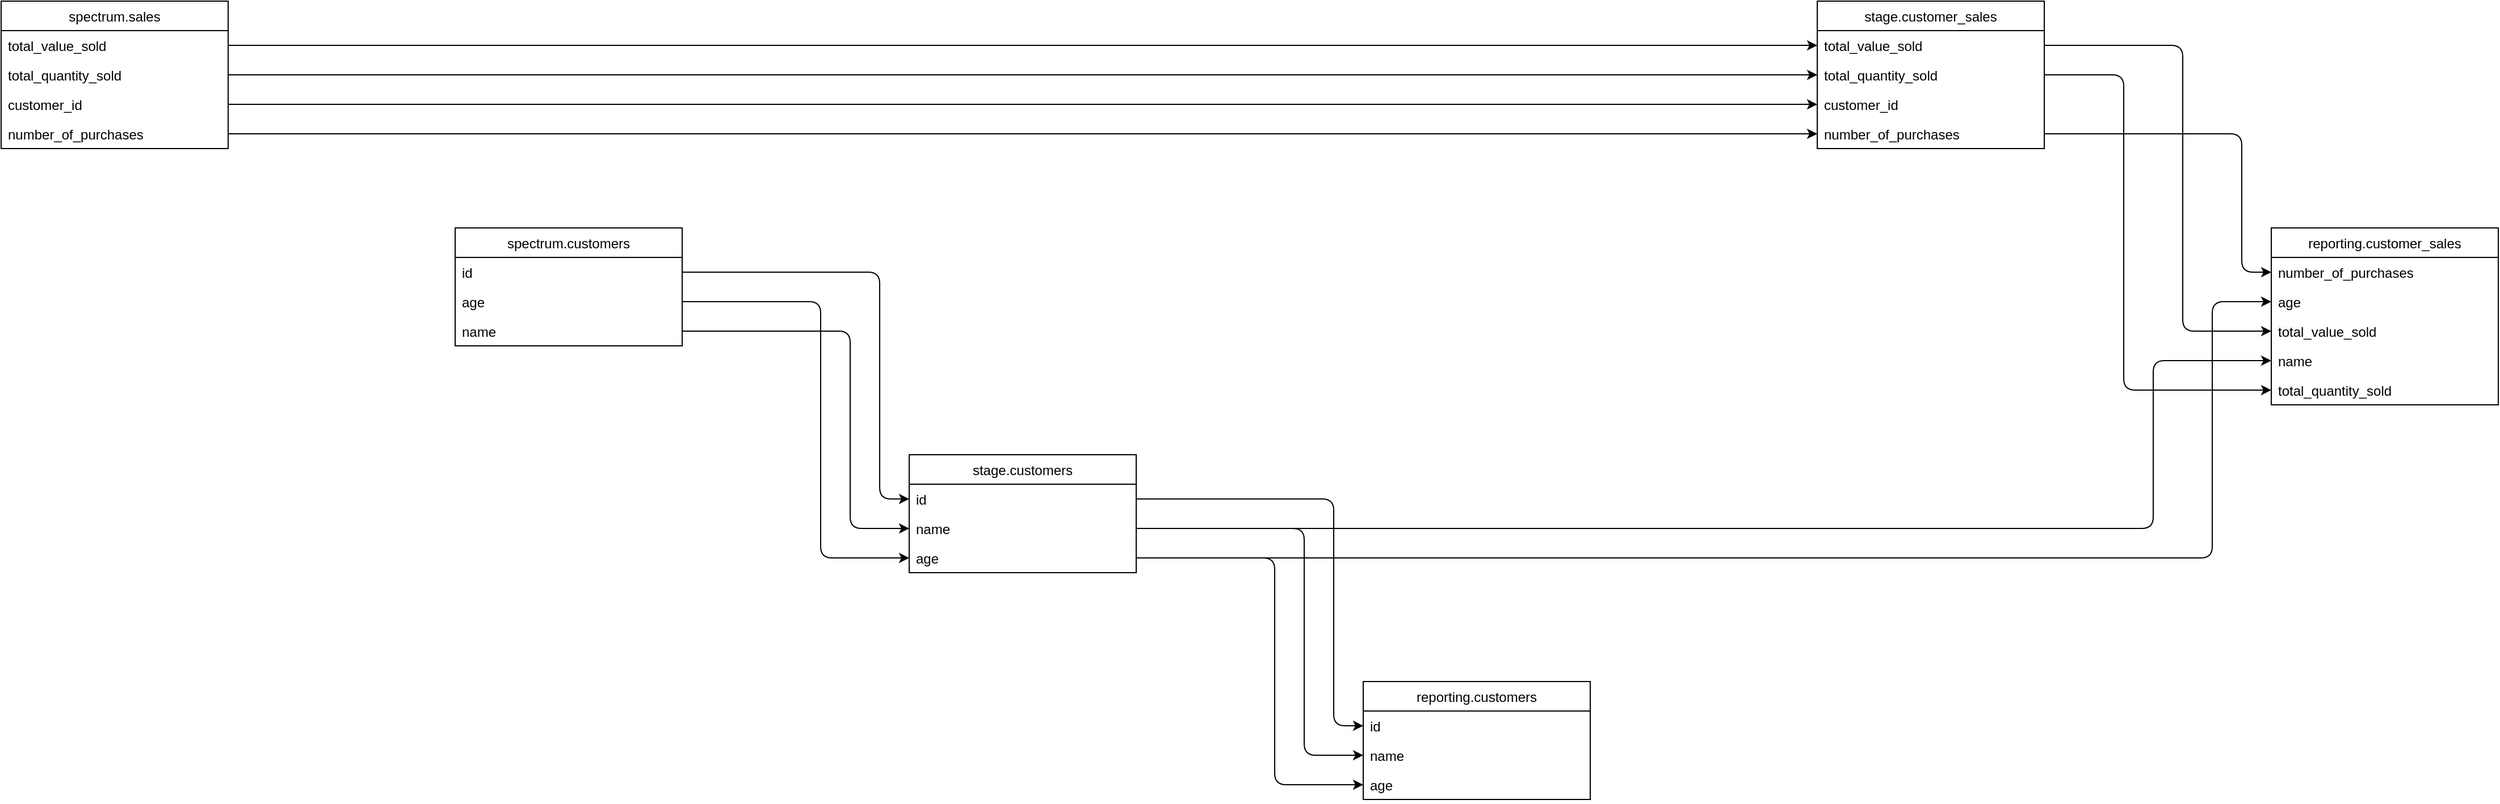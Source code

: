 <mxGraphModel dx="1106" dy="821" grid="1" gridSize="10" guides="1" tooltips="1" connect="1" arrows="1" fold="1" page="1" pageScale="1" pageWidth="827" pageHeight="1169" math="0" shadow="0">

    <root>
        <mxCell id="0"/>

        <mxCell id="1" parent="0"/>
                <mxCell id="119" value="reporting.customers" style="swimlane;fontStyle=0;childLayout=stackLayout;horizontal=1;startSize=26;fillColor=none;horizontalStack=0;resizeParent=1;resizeParentMax=0;resizeLast=0;collapsible=1;marginBottom=0;" vertex="1" parent="1">
                        <mxGeometry x="1600" y="800" width="200" height="104" as="geometry"/>
                    </mxCell>

                    <mxCell id="120" value="id" style="text;strokeColor=none;fillColor=none;align=left;verticalAlign=top;spacingLeft=4;spacingRight=4;overflow=hidden;rotatable=0;points=[[0,0.5],[1,0.5]];portConstraint=eastwest;" vertex="1" parent="119">
                        <mxGeometry y="26" width="200" height="26" as="geometry"/>
                    </mxCell>


                        <mxCell id="147" value="" style="edgeStyle=elbowEdgeStyle;elbow=horizontal;endArrow=classic;html=1;exitX=1;exitY=0.5;exitDx=0;exitDy=0;entryX=0;entryY=0.5;entryDx=0;entryDy=0;" edge="1" parent="1" source="124" target="120">
                        <mxGeometry width="50" height="50" relative="1" as="geometry">
                            <Array as="points">
                                <mxPoint x="1574" y="826"/>
                            </Array>
                        </mxGeometry>
                        </mxCell>



                    <mxCell id="121" value="name" style="text;strokeColor=none;fillColor=none;align=left;verticalAlign=top;spacingLeft=4;spacingRight=4;overflow=hidden;rotatable=0;points=[[0,0.5],[1,0.5]];portConstraint=eastwest;" vertex="1" parent="119">
                        <mxGeometry y="52" width="200" height="26" as="geometry"/>
                    </mxCell>


                        <mxCell id="148" value="" style="edgeStyle=elbowEdgeStyle;elbow=horizontal;endArrow=classic;html=1;exitX=1;exitY=0.5;exitDx=0;exitDy=0;entryX=0;entryY=0.5;entryDx=0;entryDy=0;" edge="1" parent="1" source="125" target="121">
                        <mxGeometry width="50" height="50" relative="1" as="geometry">
                            <Array as="points">
                                <mxPoint x="1548" y="852"/>
                            </Array>
                        </mxGeometry>
                        </mxCell>



                    <mxCell id="122" value="age" style="text;strokeColor=none;fillColor=none;align=left;verticalAlign=top;spacingLeft=4;spacingRight=4;overflow=hidden;rotatable=0;points=[[0,0.5],[1,0.5]];portConstraint=eastwest;" vertex="1" parent="119">
                        <mxGeometry y="78" width="200" height="26" as="geometry"/>
                    </mxCell>


                        <mxCell id="149" value="" style="edgeStyle=elbowEdgeStyle;elbow=horizontal;endArrow=classic;html=1;exitX=1;exitY=0.5;exitDx=0;exitDy=0;entryX=0;entryY=0.5;entryDx=0;entryDy=0;" edge="1" parent="1" source="126" target="122">
                        <mxGeometry width="50" height="50" relative="1" as="geometry">
                            <Array as="points">
                                <mxPoint x="1522" y="878"/>
                            </Array>
                        </mxGeometry>
                        </mxCell>





                <mxCell id="123" value="stage.customers" style="swimlane;fontStyle=0;childLayout=stackLayout;horizontal=1;startSize=26;fillColor=none;horizontalStack=0;resizeParent=1;resizeParentMax=0;resizeLast=0;collapsible=1;marginBottom=0;" vertex="1" parent="1">
                        <mxGeometry x="1200" y="600" width="200" height="104" as="geometry"/>
                    </mxCell>

                    <mxCell id="124" value="id" style="text;strokeColor=none;fillColor=none;align=left;verticalAlign=top;spacingLeft=4;spacingRight=4;overflow=hidden;rotatable=0;points=[[0,0.5],[1,0.5]];portConstraint=eastwest;" vertex="1" parent="123">
                        <mxGeometry y="26" width="200" height="26" as="geometry"/>
                    </mxCell>


                        <mxCell id="150" value="" style="edgeStyle=elbowEdgeStyle;elbow=horizontal;endArrow=classic;html=1;exitX=1;exitY=0.5;exitDx=0;exitDy=0;entryX=0;entryY=0.5;entryDx=0;entryDy=0;" edge="1" parent="1" source="138" target="124">
                        <mxGeometry width="50" height="50" relative="1" as="geometry">
                            <Array as="points">
                                <mxPoint x="1174" y="626"/>
                            </Array>
                        </mxGeometry>
                        </mxCell>



                    <mxCell id="125" value="name" style="text;strokeColor=none;fillColor=none;align=left;verticalAlign=top;spacingLeft=4;spacingRight=4;overflow=hidden;rotatable=0;points=[[0,0.5],[1,0.5]];portConstraint=eastwest;" vertex="1" parent="123">
                        <mxGeometry y="52" width="200" height="26" as="geometry"/>
                    </mxCell>


                        <mxCell id="151" value="" style="edgeStyle=elbowEdgeStyle;elbow=horizontal;endArrow=classic;html=1;exitX=1;exitY=0.5;exitDx=0;exitDy=0;entryX=0;entryY=0.5;entryDx=0;entryDy=0;" edge="1" parent="1" source="140" target="125">
                        <mxGeometry width="50" height="50" relative="1" as="geometry">
                            <Array as="points">
                                <mxPoint x="1148" y="652"/>
                            </Array>
                        </mxGeometry>
                        </mxCell>



                    <mxCell id="126" value="age" style="text;strokeColor=none;fillColor=none;align=left;verticalAlign=top;spacingLeft=4;spacingRight=4;overflow=hidden;rotatable=0;points=[[0,0.5],[1,0.5]];portConstraint=eastwest;" vertex="1" parent="123">
                        <mxGeometry y="78" width="200" height="26" as="geometry"/>
                    </mxCell>


                        <mxCell id="152" value="" style="edgeStyle=elbowEdgeStyle;elbow=horizontal;endArrow=classic;html=1;exitX=1;exitY=0.5;exitDx=0;exitDy=0;entryX=0;entryY=0.5;entryDx=0;entryDy=0;" edge="1" parent="1" source="139" target="126">
                        <mxGeometry width="50" height="50" relative="1" as="geometry">
                            <Array as="points">
                                <mxPoint x="1122" y="678"/>
                            </Array>
                        </mxGeometry>
                        </mxCell>





                <mxCell id="127" value="stage.customer_sales" style="swimlane;fontStyle=0;childLayout=stackLayout;horizontal=1;startSize=26;fillColor=none;horizontalStack=0;resizeParent=1;resizeParentMax=0;resizeLast=0;collapsible=1;marginBottom=0;" vertex="1" parent="1">
                        <mxGeometry x="2000" y="200" width="200" height="130" as="geometry"/>
                    </mxCell>

                    <mxCell id="128" value="total_value_sold" style="text;strokeColor=none;fillColor=none;align=left;verticalAlign=top;spacingLeft=4;spacingRight=4;overflow=hidden;rotatable=0;points=[[0,0.5],[1,0.5]];portConstraint=eastwest;" vertex="1" parent="127">
                        <mxGeometry y="26" width="200" height="26" as="geometry"/>
                    </mxCell>


                        <mxCell id="153" value="" style="edgeStyle=elbowEdgeStyle;elbow=horizontal;endArrow=classic;html=1;exitX=1;exitY=0.5;exitDx=0;exitDy=0;entryX=0;entryY=0.5;entryDx=0;entryDy=0;" edge="1" parent="1" source="133" target="128">
                        <mxGeometry width="50" height="50" relative="1" as="geometry">
                            <Array as="points">
                                <mxPoint x="1974" y="226"/>
                            </Array>
                        </mxGeometry>
                        </mxCell>



                    <mxCell id="129" value="total_quantity_sold" style="text;strokeColor=none;fillColor=none;align=left;verticalAlign=top;spacingLeft=4;spacingRight=4;overflow=hidden;rotatable=0;points=[[0,0.5],[1,0.5]];portConstraint=eastwest;" vertex="1" parent="127">
                        <mxGeometry y="52" width="200" height="26" as="geometry"/>
                    </mxCell>


                        <mxCell id="154" value="" style="edgeStyle=elbowEdgeStyle;elbow=horizontal;endArrow=classic;html=1;exitX=1;exitY=0.5;exitDx=0;exitDy=0;entryX=0;entryY=0.5;entryDx=0;entryDy=0;" edge="1" parent="1" source="134" target="129">
                        <mxGeometry width="50" height="50" relative="1" as="geometry">
                            <Array as="points">
                                <mxPoint x="1948" y="252"/>
                            </Array>
                        </mxGeometry>
                        </mxCell>



                    <mxCell id="130" value="customer_id" style="text;strokeColor=none;fillColor=none;align=left;verticalAlign=top;spacingLeft=4;spacingRight=4;overflow=hidden;rotatable=0;points=[[0,0.5],[1,0.5]];portConstraint=eastwest;" vertex="1" parent="127">
                        <mxGeometry y="78" width="200" height="26" as="geometry"/>
                    </mxCell>


                        <mxCell id="155" value="" style="edgeStyle=elbowEdgeStyle;elbow=horizontal;endArrow=classic;html=1;exitX=1;exitY=0.5;exitDx=0;exitDy=0;entryX=0;entryY=0.5;entryDx=0;entryDy=0;" edge="1" parent="1" source="135" target="130">
                        <mxGeometry width="50" height="50" relative="1" as="geometry">
                            <Array as="points">
                                <mxPoint x="1922" y="278"/>
                            </Array>
                        </mxGeometry>
                        </mxCell>



                    <mxCell id="131" value="number_of_purchases" style="text;strokeColor=none;fillColor=none;align=left;verticalAlign=top;spacingLeft=4;spacingRight=4;overflow=hidden;rotatable=0;points=[[0,0.5],[1,0.5]];portConstraint=eastwest;" vertex="1" parent="127">
                        <mxGeometry y="104" width="200" height="26" as="geometry"/>
                    </mxCell>


                        <mxCell id="156" value="" style="edgeStyle=elbowEdgeStyle;elbow=horizontal;endArrow=classic;html=1;exitX=1;exitY=0.5;exitDx=0;exitDy=0;entryX=0;entryY=0.5;entryDx=0;entryDy=0;" edge="1" parent="1" source="136" target="131">
                        <mxGeometry width="50" height="50" relative="1" as="geometry">
                            <Array as="points">
                                <mxPoint x="1896" y="304"/>
                            </Array>
                        </mxGeometry>
                        </mxCell>





                <mxCell id="132" value="spectrum.sales" style="swimlane;fontStyle=0;childLayout=stackLayout;horizontal=1;startSize=26;fillColor=none;horizontalStack=0;resizeParent=1;resizeParentMax=0;resizeLast=0;collapsible=1;marginBottom=0;" vertex="1" parent="1">
                        <mxGeometry x="400" y="200" width="200" height="130" as="geometry"/>
                    </mxCell>

                    <mxCell id="133" value="total_value_sold" style="text;strokeColor=none;fillColor=none;align=left;verticalAlign=top;spacingLeft=4;spacingRight=4;overflow=hidden;rotatable=0;points=[[0,0.5],[1,0.5]];portConstraint=eastwest;" vertex="1" parent="132">
                        <mxGeometry y="26" width="200" height="26" as="geometry"/>
                    </mxCell>




                    <mxCell id="134" value="total_quantity_sold" style="text;strokeColor=none;fillColor=none;align=left;verticalAlign=top;spacingLeft=4;spacingRight=4;overflow=hidden;rotatable=0;points=[[0,0.5],[1,0.5]];portConstraint=eastwest;" vertex="1" parent="132">
                        <mxGeometry y="52" width="200" height="26" as="geometry"/>
                    </mxCell>




                    <mxCell id="135" value="customer_id" style="text;strokeColor=none;fillColor=none;align=left;verticalAlign=top;spacingLeft=4;spacingRight=4;overflow=hidden;rotatable=0;points=[[0,0.5],[1,0.5]];portConstraint=eastwest;" vertex="1" parent="132">
                        <mxGeometry y="78" width="200" height="26" as="geometry"/>
                    </mxCell>




                    <mxCell id="136" value="number_of_purchases" style="text;strokeColor=none;fillColor=none;align=left;verticalAlign=top;spacingLeft=4;spacingRight=4;overflow=hidden;rotatable=0;points=[[0,0.5],[1,0.5]];portConstraint=eastwest;" vertex="1" parent="132">
                        <mxGeometry y="104" width="200" height="26" as="geometry"/>
                    </mxCell>






                <mxCell id="137" value="spectrum.customers" style="swimlane;fontStyle=0;childLayout=stackLayout;horizontal=1;startSize=26;fillColor=none;horizontalStack=0;resizeParent=1;resizeParentMax=0;resizeLast=0;collapsible=1;marginBottom=0;" vertex="1" parent="1">
                        <mxGeometry x="800" y="400" width="200" height="104" as="geometry"/>
                    </mxCell>

                    <mxCell id="138" value="id" style="text;strokeColor=none;fillColor=none;align=left;verticalAlign=top;spacingLeft=4;spacingRight=4;overflow=hidden;rotatable=0;points=[[0,0.5],[1,0.5]];portConstraint=eastwest;" vertex="1" parent="137">
                        <mxGeometry y="26" width="200" height="26" as="geometry"/>
                    </mxCell>




                    <mxCell id="139" value="age" style="text;strokeColor=none;fillColor=none;align=left;verticalAlign=top;spacingLeft=4;spacingRight=4;overflow=hidden;rotatable=0;points=[[0,0.5],[1,0.5]];portConstraint=eastwest;" vertex="1" parent="137">
                        <mxGeometry y="52" width="200" height="26" as="geometry"/>
                    </mxCell>




                    <mxCell id="140" value="name" style="text;strokeColor=none;fillColor=none;align=left;verticalAlign=top;spacingLeft=4;spacingRight=4;overflow=hidden;rotatable=0;points=[[0,0.5],[1,0.5]];portConstraint=eastwest;" vertex="1" parent="137">
                        <mxGeometry y="78" width="200" height="26" as="geometry"/>
                    </mxCell>






                <mxCell id="141" value="reporting.customer_sales" style="swimlane;fontStyle=0;childLayout=stackLayout;horizontal=1;startSize=26;fillColor=none;horizontalStack=0;resizeParent=1;resizeParentMax=0;resizeLast=0;collapsible=1;marginBottom=0;" vertex="1" parent="1">
                        <mxGeometry x="2400" y="400" width="200" height="156" as="geometry"/>
                    </mxCell>

                    <mxCell id="142" value="number_of_purchases" style="text;strokeColor=none;fillColor=none;align=left;verticalAlign=top;spacingLeft=4;spacingRight=4;overflow=hidden;rotatable=0;points=[[0,0.5],[1,0.5]];portConstraint=eastwest;" vertex="1" parent="141">
                        <mxGeometry y="26" width="200" height="26" as="geometry"/>
                    </mxCell>


                        <mxCell id="157" value="" style="edgeStyle=elbowEdgeStyle;elbow=horizontal;endArrow=classic;html=1;exitX=1;exitY=0.5;exitDx=0;exitDy=0;entryX=0;entryY=0.5;entryDx=0;entryDy=0;" edge="1" parent="1" source="131" target="142">
                        <mxGeometry width="50" height="50" relative="1" as="geometry">
                            <Array as="points">
                                <mxPoint x="2374" y="426"/>
                            </Array>
                        </mxGeometry>
                        </mxCell>



                    <mxCell id="143" value="age" style="text;strokeColor=none;fillColor=none;align=left;verticalAlign=top;spacingLeft=4;spacingRight=4;overflow=hidden;rotatable=0;points=[[0,0.5],[1,0.5]];portConstraint=eastwest;" vertex="1" parent="141">
                        <mxGeometry y="52" width="200" height="26" as="geometry"/>
                    </mxCell>


                        <mxCell id="158" value="" style="edgeStyle=elbowEdgeStyle;elbow=horizontal;endArrow=classic;html=1;exitX=1;exitY=0.5;exitDx=0;exitDy=0;entryX=0;entryY=0.5;entryDx=0;entryDy=0;" edge="1" parent="1" source="126" target="143">
                        <mxGeometry width="50" height="50" relative="1" as="geometry">
                            <Array as="points">
                                <mxPoint x="2348" y="452"/>
                            </Array>
                        </mxGeometry>
                        </mxCell>



                    <mxCell id="144" value="total_value_sold" style="text;strokeColor=none;fillColor=none;align=left;verticalAlign=top;spacingLeft=4;spacingRight=4;overflow=hidden;rotatable=0;points=[[0,0.5],[1,0.5]];portConstraint=eastwest;" vertex="1" parent="141">
                        <mxGeometry y="78" width="200" height="26" as="geometry"/>
                    </mxCell>


                        <mxCell id="159" value="" style="edgeStyle=elbowEdgeStyle;elbow=horizontal;endArrow=classic;html=1;exitX=1;exitY=0.5;exitDx=0;exitDy=0;entryX=0;entryY=0.5;entryDx=0;entryDy=0;" edge="1" parent="1" source="128" target="144">
                        <mxGeometry width="50" height="50" relative="1" as="geometry">
                            <Array as="points">
                                <mxPoint x="2322" y="478"/>
                            </Array>
                        </mxGeometry>
                        </mxCell>



                    <mxCell id="145" value="name" style="text;strokeColor=none;fillColor=none;align=left;verticalAlign=top;spacingLeft=4;spacingRight=4;overflow=hidden;rotatable=0;points=[[0,0.5],[1,0.5]];portConstraint=eastwest;" vertex="1" parent="141">
                        <mxGeometry y="104" width="200" height="26" as="geometry"/>
                    </mxCell>


                        <mxCell id="160" value="" style="edgeStyle=elbowEdgeStyle;elbow=horizontal;endArrow=classic;html=1;exitX=1;exitY=0.5;exitDx=0;exitDy=0;entryX=0;entryY=0.5;entryDx=0;entryDy=0;" edge="1" parent="1" source="125" target="145">
                        <mxGeometry width="50" height="50" relative="1" as="geometry">
                            <Array as="points">
                                <mxPoint x="2296" y="504"/>
                            </Array>
                        </mxGeometry>
                        </mxCell>



                    <mxCell id="146" value="total_quantity_sold" style="text;strokeColor=none;fillColor=none;align=left;verticalAlign=top;spacingLeft=4;spacingRight=4;overflow=hidden;rotatable=0;points=[[0,0.5],[1,0.5]];portConstraint=eastwest;" vertex="1" parent="141">
                        <mxGeometry y="130" width="200" height="26" as="geometry"/>
                    </mxCell>


                        <mxCell id="161" value="" style="edgeStyle=elbowEdgeStyle;elbow=horizontal;endArrow=classic;html=1;exitX=1;exitY=0.5;exitDx=0;exitDy=0;entryX=0;entryY=0.5;entryDx=0;entryDy=0;" edge="1" parent="1" source="129" target="146">
                        <mxGeometry width="50" height="50" relative="1" as="geometry">
                            <Array as="points">
                                <mxPoint x="2270" y="530"/>
                            </Array>
                        </mxGeometry>
                        </mxCell>







            </root>
        </mxGraphModel>
